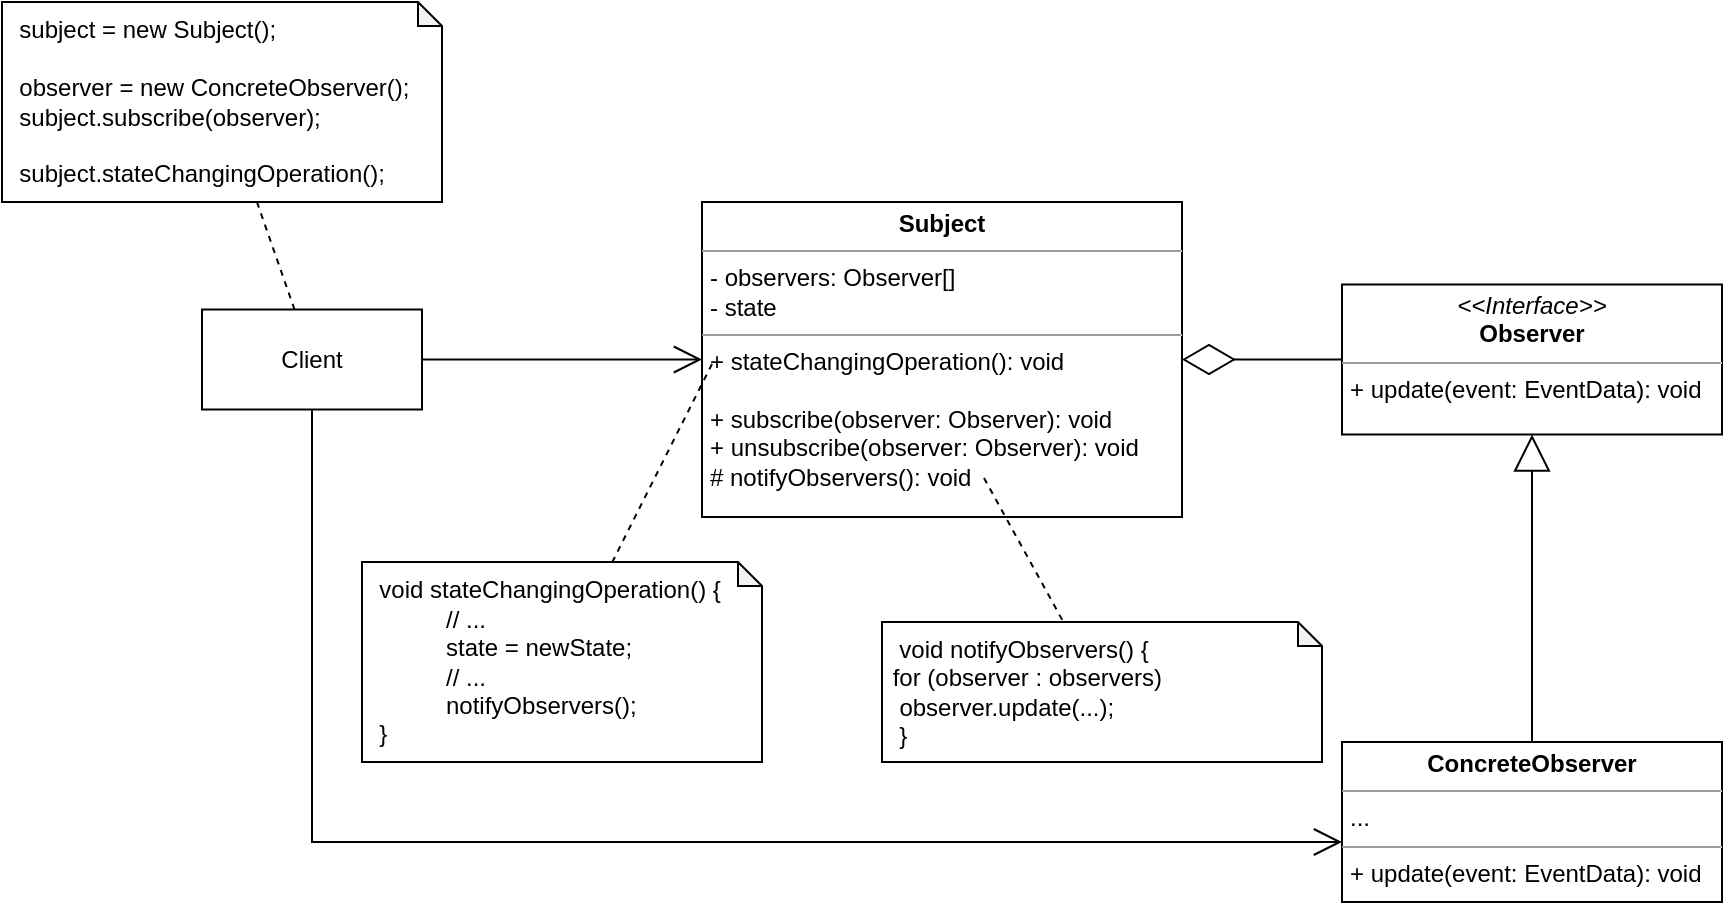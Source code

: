 <mxfile version="21.2.8" type="device">
  <diagram id="C5RBs43oDa-KdzZeNtuy" name="Page-1">
    <mxGraphModel dx="2261" dy="844" grid="1" gridSize="10" guides="1" tooltips="1" connect="1" arrows="1" fold="1" page="1" pageScale="1" pageWidth="827" pageHeight="1169" math="0" shadow="0">
      <root>
        <mxCell id="WIyWlLk6GJQsqaUBKTNV-0" />
        <mxCell id="WIyWlLk6GJQsqaUBKTNV-1" parent="WIyWlLk6GJQsqaUBKTNV-0" />
        <mxCell id="pCePPEbcNl0ekPrGwgli-0" value="&lt;p style=&quot;margin:0px;margin-top:4px;text-align:center;&quot;&gt;&lt;b&gt;Subject&lt;/b&gt;&lt;br&gt;&lt;/p&gt;&lt;hr size=&quot;1&quot;&gt;&lt;p style=&quot;margin:0px;margin-left:4px;&quot;&gt;- observers: Observer[]&lt;/p&gt;&lt;p style=&quot;margin:0px;margin-left:4px;&quot;&gt;- state&lt;/p&gt;&lt;hr size=&quot;1&quot;&gt;&lt;p style=&quot;margin:0px;margin-left:4px;&quot;&gt;+ stateChangingOperation(): void&lt;br&gt;&lt;/p&gt;&lt;p style=&quot;margin:0px;margin-left:4px;&quot;&gt;&lt;br&gt;&lt;/p&gt;&lt;p style=&quot;margin:0px;margin-left:4px;&quot;&gt;+ subscribe(observer: Observer): void&lt;/p&gt;&lt;p style=&quot;margin:0px;margin-left:4px;&quot;&gt;+ unsubscribe(observer: Observer): void&lt;/p&gt;&lt;p style=&quot;margin:0px;margin-left:4px;&quot;&gt;# notifyObservers(): void&lt;/p&gt;" style="verticalAlign=top;align=left;overflow=fill;fontSize=12;fontFamily=Helvetica;html=1;whiteSpace=wrap;" parent="WIyWlLk6GJQsqaUBKTNV-1" vertex="1">
          <mxGeometry x="330" y="140" width="240" height="157.5" as="geometry" />
        </mxCell>
        <mxCell id="pCePPEbcNl0ekPrGwgli-1" value="&lt;p style=&quot;margin:0px;margin-top:4px;text-align:center;&quot;&gt;&lt;b&gt;ConcreteObserver&lt;/b&gt;&lt;br&gt;&lt;/p&gt;&lt;hr size=&quot;1&quot;&gt;&lt;p style=&quot;margin:0px;margin-left:4px;&quot;&gt;...&lt;/p&gt;&lt;hr size=&quot;1&quot;&gt;&lt;p style=&quot;margin:0px;margin-left:4px;&quot;&gt;+ update(event: EventData): void&lt;br&gt;&lt;/p&gt;" style="verticalAlign=top;align=left;overflow=fill;fontSize=12;fontFamily=Helvetica;html=1;whiteSpace=wrap;" parent="WIyWlLk6GJQsqaUBKTNV-1" vertex="1">
          <mxGeometry x="650" y="410" width="190" height="80" as="geometry" />
        </mxCell>
        <mxCell id="-6uqTUx1C1dOMGygy9pW-0" value="&lt;p style=&quot;margin:0px;margin-top:4px;text-align:center;&quot;&gt;&lt;i&gt;&amp;lt;&amp;lt;Interface&amp;gt;&amp;gt;&lt;/i&gt;&lt;br&gt;&lt;b&gt;Observer&lt;/b&gt;&lt;br&gt;&lt;/p&gt;&lt;hr size=&quot;1&quot;&gt;&lt;p style=&quot;margin:0px;margin-left:4px;&quot;&gt;&lt;/p&gt;&lt;p style=&quot;margin:0px;margin-left:4px;&quot;&gt;+ update(event: EventData): void&lt;br&gt;&lt;/p&gt;" style="verticalAlign=top;align=left;overflow=fill;fontSize=12;fontFamily=Helvetica;html=1;whiteSpace=wrap;" vertex="1" parent="WIyWlLk6GJQsqaUBKTNV-1">
          <mxGeometry x="650" y="181.25" width="190" height="75" as="geometry" />
        </mxCell>
        <mxCell id="-6uqTUx1C1dOMGygy9pW-1" value="" style="endArrow=diamondThin;endFill=0;endSize=24;html=1;rounded=0;" edge="1" parent="WIyWlLk6GJQsqaUBKTNV-1" source="-6uqTUx1C1dOMGygy9pW-0" target="pCePPEbcNl0ekPrGwgli-0">
          <mxGeometry width="160" relative="1" as="geometry">
            <mxPoint x="500" y="236.25" as="sourcePoint" />
            <mxPoint x="660" y="236.25" as="targetPoint" />
          </mxGeometry>
        </mxCell>
        <mxCell id="-6uqTUx1C1dOMGygy9pW-2" value="Client" style="html=1;whiteSpace=wrap;" vertex="1" parent="WIyWlLk6GJQsqaUBKTNV-1">
          <mxGeometry x="80" y="193.75" width="110" height="50" as="geometry" />
        </mxCell>
        <mxCell id="-6uqTUx1C1dOMGygy9pW-3" value="" style="endArrow=open;endFill=1;endSize=12;html=1;rounded=0;" edge="1" parent="WIyWlLk6GJQsqaUBKTNV-1" source="-6uqTUx1C1dOMGygy9pW-2" target="pCePPEbcNl0ekPrGwgli-0">
          <mxGeometry width="160" relative="1" as="geometry">
            <mxPoint x="210" y="236.25" as="sourcePoint" />
            <mxPoint x="370" y="236.25" as="targetPoint" />
          </mxGeometry>
        </mxCell>
        <mxCell id="-6uqTUx1C1dOMGygy9pW-4" value="" style="endArrow=open;endFill=1;endSize=12;html=1;rounded=0;edgeStyle=orthogonalEdgeStyle;" edge="1" parent="WIyWlLk6GJQsqaUBKTNV-1" source="-6uqTUx1C1dOMGygy9pW-2" target="pCePPEbcNl0ekPrGwgli-1">
          <mxGeometry width="160" relative="1" as="geometry">
            <mxPoint x="290" y="366.25" as="sourcePoint" />
            <mxPoint x="370" y="366.25" as="targetPoint" />
            <Array as="points">
              <mxPoint x="135" y="460" />
            </Array>
          </mxGeometry>
        </mxCell>
        <mxCell id="-6uqTUx1C1dOMGygy9pW-6" value="&amp;nbsp; subject = new Subject();&lt;br&gt;&lt;br&gt;&amp;nbsp; observer = new ConcreteObserver();&lt;br&gt;&amp;nbsp; subject.subscribe(observer);&lt;br&gt;&lt;br&gt;&amp;nbsp; subject.stateChangingOperation();" style="shape=note;whiteSpace=wrap;html=1;backgroundOutline=1;darkOpacity=0.05;size=12;align=left;" vertex="1" parent="WIyWlLk6GJQsqaUBKTNV-1">
          <mxGeometry x="-20" y="40" width="220" height="100" as="geometry" />
        </mxCell>
        <mxCell id="-6uqTUx1C1dOMGygy9pW-8" value="" style="endArrow=block;endSize=16;endFill=0;html=1;rounded=0;" edge="1" parent="WIyWlLk6GJQsqaUBKTNV-1" source="pCePPEbcNl0ekPrGwgli-1" target="-6uqTUx1C1dOMGygy9pW-0">
          <mxGeometry width="160" relative="1" as="geometry">
            <mxPoint x="350" y="326.25" as="sourcePoint" />
            <mxPoint x="510" y="326.25" as="targetPoint" />
          </mxGeometry>
        </mxCell>
        <mxCell id="-6uqTUx1C1dOMGygy9pW-9" value="" style="endArrow=none;dashed=1;html=1;rounded=0;" edge="1" parent="WIyWlLk6GJQsqaUBKTNV-1" source="-6uqTUx1C1dOMGygy9pW-6" target="-6uqTUx1C1dOMGygy9pW-2">
          <mxGeometry width="50" height="50" relative="1" as="geometry">
            <mxPoint x="390" y="246.25" as="sourcePoint" />
            <mxPoint x="440" y="196.25" as="targetPoint" />
          </mxGeometry>
        </mxCell>
        <mxCell id="-6uqTUx1C1dOMGygy9pW-10" value="&lt;div&gt;&amp;nbsp; void notifyObservers() {&lt;/div&gt;&lt;div&gt;&lt;span style=&quot;white-space: pre;&quot;&gt;	&lt;/span&gt;for (observer : observers)&lt;/div&gt;&lt;div&gt;&lt;span style=&quot;&quot;&gt;		&lt;/span&gt;&lt;span style=&quot;white-space: pre;&quot;&gt;	&lt;/span&gt;&lt;span style=&quot;white-space: pre;&quot;&gt;	&lt;/span&gt;observer.update(...);&lt;/div&gt;&lt;div&gt;&amp;nbsp; }&lt;/div&gt;" style="shape=note;whiteSpace=wrap;html=1;backgroundOutline=1;darkOpacity=0.05;size=12;align=left;" vertex="1" parent="WIyWlLk6GJQsqaUBKTNV-1">
          <mxGeometry x="420" y="350" width="220" height="70" as="geometry" />
        </mxCell>
        <mxCell id="-6uqTUx1C1dOMGygy9pW-11" value="" style="endArrow=none;dashed=1;html=1;rounded=0;" edge="1" parent="WIyWlLk6GJQsqaUBKTNV-1" target="-6uqTUx1C1dOMGygy9pW-10">
          <mxGeometry width="50" height="50" relative="1" as="geometry">
            <mxPoint x="471" y="278" as="sourcePoint" />
            <mxPoint x="196" y="204" as="targetPoint" />
          </mxGeometry>
        </mxCell>
        <mxCell id="-6uqTUx1C1dOMGygy9pW-12" value="&lt;div&gt;&amp;nbsp; void stateChangingOperation() {&lt;/div&gt;&lt;blockquote style=&quot;margin: 0 0 0 40px; border: none; padding: 0px;&quot;&gt;&lt;div&gt;// ...&lt;/div&gt;&lt;div&gt;state = newState;&lt;/div&gt;&lt;div&gt;// ...&lt;/div&gt;&lt;div&gt;notifyObservers();&lt;/div&gt;&lt;/blockquote&gt;&lt;div&gt;&amp;nbsp; }&lt;/div&gt;" style="shape=note;whiteSpace=wrap;html=1;backgroundOutline=1;darkOpacity=0.05;size=12;align=left;verticalAlign=middle;" vertex="1" parent="WIyWlLk6GJQsqaUBKTNV-1">
          <mxGeometry x="160" y="320" width="200" height="100" as="geometry" />
        </mxCell>
        <mxCell id="-6uqTUx1C1dOMGygy9pW-13" value="" style="endArrow=none;dashed=1;html=1;rounded=0;" edge="1" parent="WIyWlLk6GJQsqaUBKTNV-1" target="-6uqTUx1C1dOMGygy9pW-12">
          <mxGeometry width="50" height="50" relative="1" as="geometry">
            <mxPoint x="335" y="221" as="sourcePoint" />
            <mxPoint x="521" y="360" as="targetPoint" />
          </mxGeometry>
        </mxCell>
      </root>
    </mxGraphModel>
  </diagram>
</mxfile>
